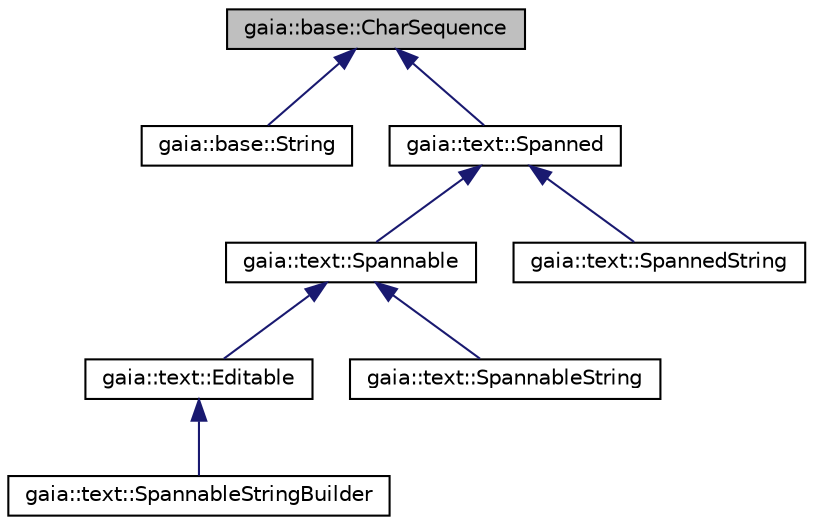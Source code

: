 digraph G
{
  edge [fontname="Helvetica",fontsize="10",labelfontname="Helvetica",labelfontsize="10"];
  node [fontname="Helvetica",fontsize="10",shape=record];
  Node1 [label="gaia::base::CharSequence",height=0.2,width=0.4,color="black", fillcolor="grey75", style="filled" fontcolor="black"];
  Node1 -> Node2 [dir=back,color="midnightblue",fontsize="10",style="solid",fontname="Helvetica"];
  Node2 [label="gaia::base::String",height=0.2,width=0.4,color="black", fillcolor="white", style="filled",URL="$d2/ddb/classgaia_1_1base_1_1_string.html",tooltip="A String is represented by array of UTF-16 values, such that Unicode supplementary characters (code p..."];
  Node1 -> Node3 [dir=back,color="midnightblue",fontsize="10",style="solid",fontname="Helvetica"];
  Node3 [label="gaia::text::Spanned",height=0.2,width=0.4,color="black", fillcolor="white", style="filled",URL="$d3/d76/classgaia_1_1text_1_1_spanned.html",tooltip="This is the interface for text that has markup objects attached to ranges of it."];
  Node3 -> Node4 [dir=back,color="midnightblue",fontsize="10",style="solid",fontname="Helvetica"];
  Node4 [label="gaia::text::Spannable",height=0.2,width=0.4,color="black", fillcolor="white", style="filled",URL="$dc/d83/classgaia_1_1text_1_1_spannable.html",tooltip="This is the interface for text to which markup objects can be attached and detached."];
  Node4 -> Node5 [dir=back,color="midnightblue",fontsize="10",style="solid",fontname="Helvetica"];
  Node5 [label="gaia::text::Editable",height=0.2,width=0.4,color="black", fillcolor="white", style="filled",URL="$d6/d89/classgaia_1_1text_1_1_editable.html",tooltip="This is the interface for text whose content and markup can be changed (as opposed to immutable text ..."];
  Node5 -> Node6 [dir=back,color="midnightblue",fontsize="10",style="solid",fontname="Helvetica"];
  Node6 [label="gaia::text::SpannableStringBuilder",height=0.2,width=0.4,color="black", fillcolor="white", style="filled",URL="$da/dfe/classgaia_1_1text_1_1_spannable_string_builder.html",tooltip="This is the class for text whose content and markup can both be changed."];
  Node4 -> Node7 [dir=back,color="midnightblue",fontsize="10",style="solid",fontname="Helvetica"];
  Node7 [label="gaia::text::SpannableString",height=0.2,width=0.4,color="black", fillcolor="white", style="filled",URL="$d0/de6/classgaia_1_1text_1_1_spannable_string.html",tooltip="This is the class for text whose content is immutable but to which markup objects can be attached and..."];
  Node3 -> Node8 [dir=back,color="midnightblue",fontsize="10",style="solid",fontname="Helvetica"];
  Node8 [label="gaia::text::SpannedString",height=0.2,width=0.4,color="black", fillcolor="white", style="filled",URL="$d0/dd8/classgaia_1_1text_1_1_spanned_string.html",tooltip="This is the class for text whose content and markup are immutable."];
}
